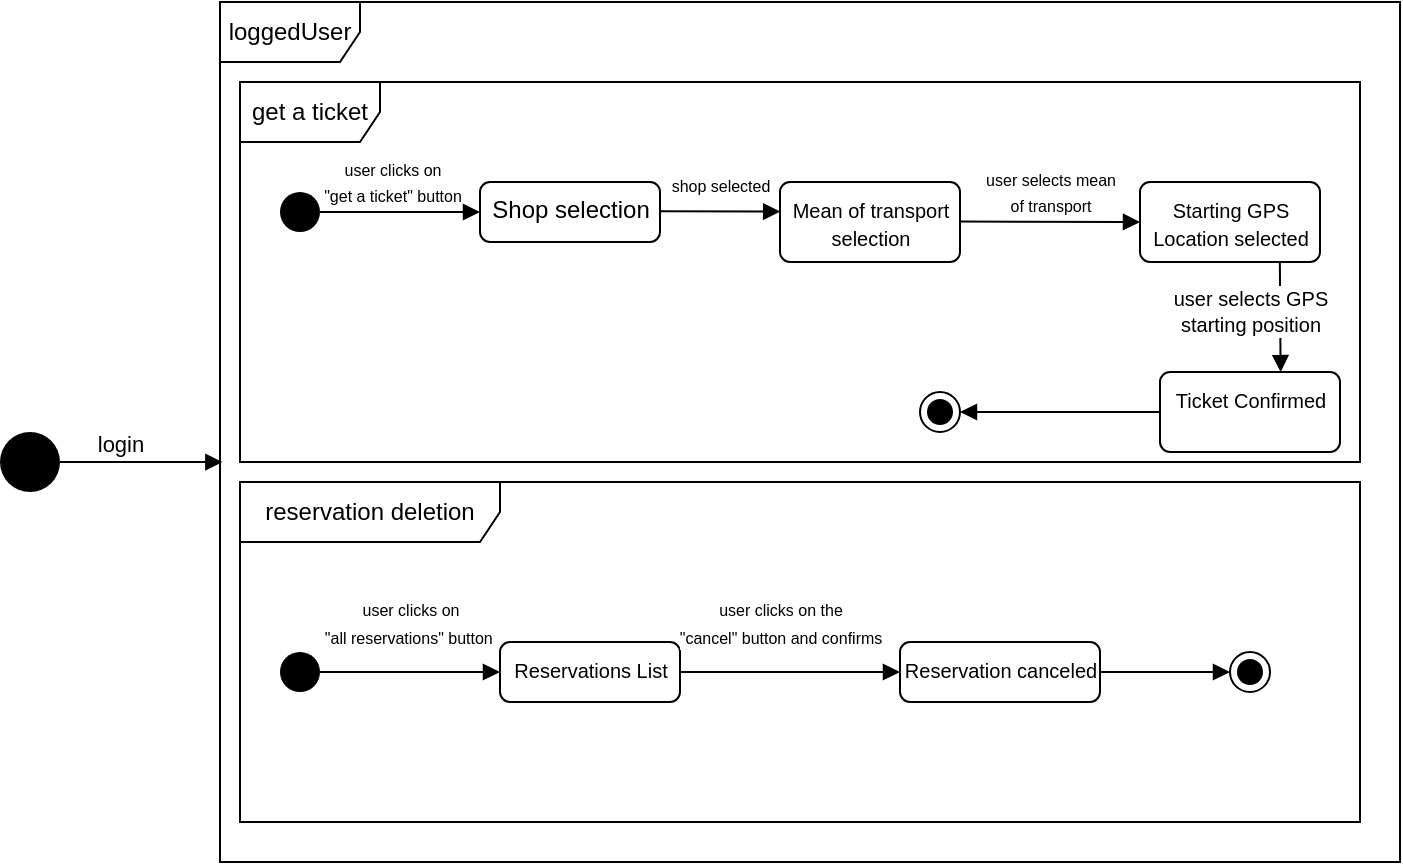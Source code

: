 <mxfile version="13.10.6" type="device"><diagram name="Page-1" id="e7e014a7-5840-1c2e-5031-d8a46d1fe8dd"><mxGraphModel dx="1694" dy="1769" grid="1" gridSize="10" guides="1" tooltips="1" connect="1" arrows="1" fold="1" page="1" pageScale="1" pageWidth="1169" pageHeight="826" background="#ffffff" math="0" shadow="0"><root><mxCell id="0"/><mxCell id="1" parent="0"/><mxCell id="Y9-DYk50p9V9p7dSpJpJ-73" value="loggedUser" style="shape=umlFrame;whiteSpace=wrap;html=1;fillColor=none;width=70;height=30;" parent="1" vertex="1"><mxGeometry x="190" y="-190" width="590" height="430" as="geometry"/></mxCell><mxCell id="Y9-DYk50p9V9p7dSpJpJ-76" value="reservation deletion" style="shape=umlFrame;whiteSpace=wrap;html=1;fillColor=none;width=130;height=30;" parent="1" vertex="1"><mxGeometry x="200" y="50" width="560" height="170" as="geometry"/></mxCell><mxCell id="Y9-DYk50p9V9p7dSpJpJ-67" value="&lt;br&gt;&lt;span style=&quot;font-size: 8px&quot;&gt;&lt;br&gt;&lt;/span&gt;" style="html=1;verticalAlign=bottom;endArrow=block;exitX=1;exitY=0.5;exitDx=0;exitDy=0;entryX=0;entryY=0.5;entryDx=0;entryDy=0;" parent="1" target="Y9-DYk50p9V9p7dSpJpJ-62" edge="1"><mxGeometry x="-0.111" width="80" relative="1" as="geometry"><mxPoint x="240.0" y="145" as="sourcePoint"/><mxPoint x="320" y="145" as="targetPoint"/><mxPoint as="offset"/></mxGeometry></mxCell><mxCell id="Y9-DYk50p9V9p7dSpJpJ-77" value="&lt;font style=&quot;font-size: 8px&quot;&gt;user clicks on &lt;br&gt;&quot;all reservations&quot; button&amp;nbsp;&lt;/font&gt;" style="edgeLabel;html=1;align=center;verticalAlign=middle;resizable=0;points=[];" parent="Y9-DYk50p9V9p7dSpJpJ-67" vertex="1" connectable="0"><mxGeometry x="-0.054" y="1" relative="1" as="geometry"><mxPoint x="2.29" y="-24" as="offset"/></mxGeometry></mxCell><mxCell id="Y9-DYk50p9V9p7dSpJpJ-74" value="get a ticket" style="shape=umlFrame;whiteSpace=wrap;html=1;fillColor=none;width=70;height=30;" parent="1" vertex="1"><mxGeometry x="200" y="-150" width="560" height="190" as="geometry"/></mxCell><mxCell id="Y9-DYk50p9V9p7dSpJpJ-42" value="" style="ellipse;fillColor=#000000;strokeColor=none;" parent="1" vertex="1"><mxGeometry x="80" y="25" width="30" height="30" as="geometry"/></mxCell><mxCell id="Y9-DYk50p9V9p7dSpJpJ-44" value="login" style="html=1;verticalAlign=bottom;endArrow=block;exitX=1;exitY=0.5;exitDx=0;exitDy=0;entryX=0.002;entryY=0.535;entryDx=0;entryDy=0;entryPerimeter=0;" parent="1" source="Y9-DYk50p9V9p7dSpJpJ-42" target="Y9-DYk50p9V9p7dSpJpJ-73" edge="1"><mxGeometry x="-0.25" width="80" relative="1" as="geometry"><mxPoint x="110" y="-70.29" as="sourcePoint"/><mxPoint x="190" y="-70.29" as="targetPoint"/><mxPoint as="offset"/></mxGeometry></mxCell><mxCell id="Y9-DYk50p9V9p7dSpJpJ-49" value="" style="ellipse;fillColor=#000000;strokeColor=none;" parent="1" vertex="1"><mxGeometry x="220" y="-95" width="20" height="20" as="geometry"/></mxCell><mxCell id="Y9-DYk50p9V9p7dSpJpJ-52" value="&lt;font style=&quot;font-size: 8px&quot;&gt;user clicks on &lt;br&gt;&quot;get a ticket&quot; button&lt;/font&gt;" style="html=1;verticalAlign=bottom;endArrow=block;exitX=1;exitY=0.5;exitDx=0;exitDy=0;" parent="1" source="Y9-DYk50p9V9p7dSpJpJ-49" edge="1"><mxGeometry x="-0.111" width="80" relative="1" as="geometry"><mxPoint x="237" y="-95" as="sourcePoint"/><mxPoint x="320" y="-85" as="targetPoint"/><mxPoint as="offset"/></mxGeometry></mxCell><mxCell id="Y9-DYk50p9V9p7dSpJpJ-53" value="Shop selection" style="html=1;align=center;verticalAlign=top;rounded=1;absoluteArcSize=1;arcSize=10;dashed=0;fillColor=none;" parent="1" vertex="1"><mxGeometry x="320" y="-100" width="90" height="30" as="geometry"/></mxCell><mxCell id="Y9-DYk50p9V9p7dSpJpJ-54" value="&lt;font style=&quot;font-size: 8px&quot;&gt;shop selected&lt;/font&gt;" style="html=1;verticalAlign=bottom;endArrow=block;exitX=1;exitY=0.5;exitDx=0;exitDy=0;entryX=0.001;entryY=0.37;entryDx=0;entryDy=0;entryPerimeter=0;" parent="1" edge="1" target="Y9-DYk50p9V9p7dSpJpJ-55"><mxGeometry x="-0.002" y="5" width="80" relative="1" as="geometry"><mxPoint x="410.0" y="-85.34" as="sourcePoint"/><mxPoint x="490" y="-85.34" as="targetPoint"/><mxPoint as="offset"/></mxGeometry></mxCell><mxCell id="Y9-DYk50p9V9p7dSpJpJ-55" value="&lt;font style=&quot;font-size: 10px&quot;&gt;Mean of transport &lt;br&gt;selection&lt;/font&gt;" style="html=1;align=center;verticalAlign=top;rounded=1;absoluteArcSize=1;arcSize=10;dashed=0;fillColor=none;" parent="1" vertex="1"><mxGeometry x="470" y="-100" width="90" height="40" as="geometry"/></mxCell><mxCell id="Y9-DYk50p9V9p7dSpJpJ-56" value="&lt;font style=&quot;font-size: 8px&quot;&gt;user selects mean &lt;br&gt;of transport&lt;/font&gt;" style="html=1;verticalAlign=bottom;endArrow=block;exitX=1;exitY=0.5;exitDx=0;exitDy=0;entryX=0;entryY=0.5;entryDx=0;entryDy=0;" parent="1" edge="1" target="6LmoXhHr761mKS4bpQ9X-2"><mxGeometry width="80" relative="1" as="geometry"><mxPoint x="560.0" y="-80.24" as="sourcePoint"/><mxPoint x="640" y="-80.24" as="targetPoint"/><mxPoint as="offset"/></mxGeometry></mxCell><mxCell id="Y9-DYk50p9V9p7dSpJpJ-59" value="&lt;br&gt;&lt;span style=&quot;font-size: 8px&quot;&gt;&lt;br&gt;&lt;/span&gt;" style="html=1;verticalAlign=bottom;endArrow=block;entryX=1;entryY=0.5;entryDx=0;entryDy=0;" parent="1" target="Y9-DYk50p9V9p7dSpJpJ-60" edge="1"><mxGeometry width="80" relative="1" as="geometry"><mxPoint x="660" y="15" as="sourcePoint"/><mxPoint x="780.0" y="53.0" as="targetPoint"/><mxPoint as="offset"/></mxGeometry></mxCell><mxCell id="Y9-DYk50p9V9p7dSpJpJ-60" value="" style="ellipse;html=1;shape=endState;fillColor=#000000;strokeColor=#000000;" parent="1" vertex="1"><mxGeometry x="540" y="5" width="20" height="20" as="geometry"/></mxCell><mxCell id="Y9-DYk50p9V9p7dSpJpJ-61" value="" style="ellipse;fillColor=#000000;strokeColor=none;" parent="1" vertex="1"><mxGeometry x="220" y="135" width="20" height="20" as="geometry"/></mxCell><mxCell id="Y9-DYk50p9V9p7dSpJpJ-62" value="&lt;font style=&quot;font-size: 10px&quot;&gt;Reservations List&lt;/font&gt;" style="html=1;align=center;verticalAlign=top;rounded=1;absoluteArcSize=1;arcSize=10;dashed=0;fillColor=none;" parent="1" vertex="1"><mxGeometry x="330" y="130" width="90" height="30" as="geometry"/></mxCell><mxCell id="Y9-DYk50p9V9p7dSpJpJ-63" value="" style="html=1;verticalAlign=bottom;endArrow=block;exitX=1;exitY=0.5;exitDx=0;exitDy=0;entryX=0;entryY=0.5;entryDx=0;entryDy=0;" parent="1" source="Y9-DYk50p9V9p7dSpJpJ-62" target="Y9-DYk50p9V9p7dSpJpJ-64" edge="1"><mxGeometry width="80" relative="1" as="geometry"><mxPoint x="440" y="145" as="sourcePoint"/><mxPoint x="490" y="144.66" as="targetPoint"/><mxPoint as="offset"/></mxGeometry></mxCell><mxCell id="Y9-DYk50p9V9p7dSpJpJ-78" value="&lt;font style=&quot;font-size: 8px&quot;&gt;user clicks on the &lt;br&gt;&quot;cancel&quot; button and confirms&lt;/font&gt;" style="edgeLabel;html=1;align=center;verticalAlign=middle;resizable=0;points=[];" parent="Y9-DYk50p9V9p7dSpJpJ-63" vertex="1" connectable="0"><mxGeometry x="0.131" y="2" relative="1" as="geometry"><mxPoint x="-12.29" y="-22.81" as="offset"/></mxGeometry></mxCell><mxCell id="Y9-DYk50p9V9p7dSpJpJ-64" value="&lt;font style=&quot;font-size: 10px&quot;&gt;Reservation canceled&lt;/font&gt;" style="html=1;align=center;verticalAlign=top;rounded=1;absoluteArcSize=1;arcSize=10;dashed=0;fillColor=none;" parent="1" vertex="1"><mxGeometry x="530" y="130" width="100" height="30" as="geometry"/></mxCell><mxCell id="Y9-DYk50p9V9p7dSpJpJ-65" value="" style="html=1;verticalAlign=bottom;endArrow=block;entryX=0;entryY=0.5;entryDx=0;entryDy=0;exitX=1;exitY=0.5;exitDx=0;exitDy=0;" parent="1" source="Y9-DYk50p9V9p7dSpJpJ-64" target="Y9-DYk50p9V9p7dSpJpJ-79" edge="1"><mxGeometry width="80" relative="1" as="geometry"><mxPoint x="630" y="144" as="sourcePoint"/><mxPoint x="700.0" y="143.5" as="targetPoint"/><mxPoint as="offset"/></mxGeometry></mxCell><mxCell id="Y9-DYk50p9V9p7dSpJpJ-79" value="" style="ellipse;html=1;shape=endState;fillColor=#000000;strokeColor=#000000;" parent="1" vertex="1"><mxGeometry x="695" y="135" width="20" height="20" as="geometry"/></mxCell><mxCell id="6LmoXhHr761mKS4bpQ9X-1" value="&lt;span style=&quot;font-size: 10px&quot;&gt;Ticket Confirmed&lt;/span&gt;" style="html=1;align=center;verticalAlign=top;rounded=1;absoluteArcSize=1;arcSize=10;dashed=0;fillColor=none;" vertex="1" parent="1"><mxGeometry x="660" y="-5" width="90" height="40" as="geometry"/></mxCell><mxCell id="6LmoXhHr761mKS4bpQ9X-2" value="&lt;span style=&quot;font-size: 10px&quot;&gt;Starting GPS &lt;br&gt;Location selected&lt;/span&gt;" style="html=1;align=center;verticalAlign=top;rounded=1;absoluteArcSize=1;arcSize=10;dashed=0;fillColor=none;" vertex="1" parent="1"><mxGeometry x="650" y="-100" width="90" height="40" as="geometry"/></mxCell><mxCell id="6LmoXhHr761mKS4bpQ9X-4" value="&lt;font style=&quot;font-size: 10px&quot;&gt;user selects GPS &lt;br&gt;starting position&lt;/font&gt;" style="html=1;verticalAlign=bottom;endArrow=block;exitX=0.777;exitY=0.994;exitDx=0;exitDy=0;entryX=0.67;entryY=0.002;entryDx=0;entryDy=0;entryPerimeter=0;exitPerimeter=0;" edge="1" parent="1" source="6LmoXhHr761mKS4bpQ9X-2" target="6LmoXhHr761mKS4bpQ9X-1"><mxGeometry x="0.451" y="-15" width="80" relative="1" as="geometry"><mxPoint x="450" y="-30" as="sourcePoint"/><mxPoint x="530" y="-30" as="targetPoint"/><mxPoint as="offset"/></mxGeometry></mxCell></root></mxGraphModel></diagram></mxfile>
